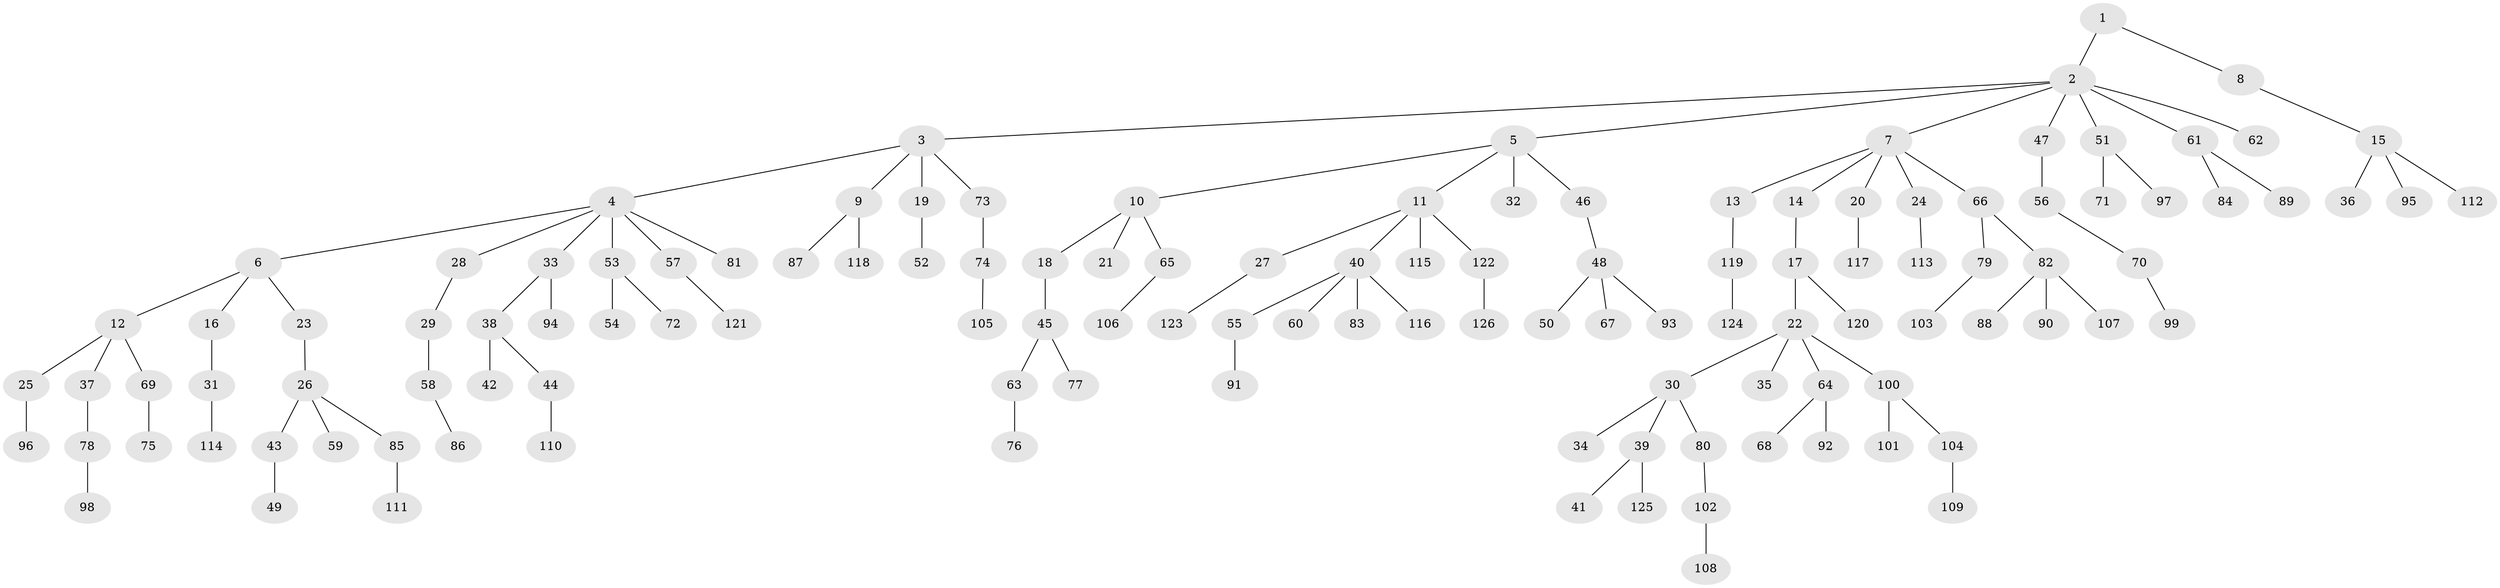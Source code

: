 // Generated by graph-tools (version 1.1) at 2025/15/03/09/25 04:15:20]
// undirected, 126 vertices, 125 edges
graph export_dot {
graph [start="1"]
  node [color=gray90,style=filled];
  1;
  2;
  3;
  4;
  5;
  6;
  7;
  8;
  9;
  10;
  11;
  12;
  13;
  14;
  15;
  16;
  17;
  18;
  19;
  20;
  21;
  22;
  23;
  24;
  25;
  26;
  27;
  28;
  29;
  30;
  31;
  32;
  33;
  34;
  35;
  36;
  37;
  38;
  39;
  40;
  41;
  42;
  43;
  44;
  45;
  46;
  47;
  48;
  49;
  50;
  51;
  52;
  53;
  54;
  55;
  56;
  57;
  58;
  59;
  60;
  61;
  62;
  63;
  64;
  65;
  66;
  67;
  68;
  69;
  70;
  71;
  72;
  73;
  74;
  75;
  76;
  77;
  78;
  79;
  80;
  81;
  82;
  83;
  84;
  85;
  86;
  87;
  88;
  89;
  90;
  91;
  92;
  93;
  94;
  95;
  96;
  97;
  98;
  99;
  100;
  101;
  102;
  103;
  104;
  105;
  106;
  107;
  108;
  109;
  110;
  111;
  112;
  113;
  114;
  115;
  116;
  117;
  118;
  119;
  120;
  121;
  122;
  123;
  124;
  125;
  126;
  1 -- 2;
  1 -- 8;
  2 -- 3;
  2 -- 5;
  2 -- 7;
  2 -- 47;
  2 -- 51;
  2 -- 61;
  2 -- 62;
  3 -- 4;
  3 -- 9;
  3 -- 19;
  3 -- 73;
  4 -- 6;
  4 -- 28;
  4 -- 33;
  4 -- 53;
  4 -- 57;
  4 -- 81;
  5 -- 10;
  5 -- 11;
  5 -- 32;
  5 -- 46;
  6 -- 12;
  6 -- 16;
  6 -- 23;
  7 -- 13;
  7 -- 14;
  7 -- 20;
  7 -- 24;
  7 -- 66;
  8 -- 15;
  9 -- 87;
  9 -- 118;
  10 -- 18;
  10 -- 21;
  10 -- 65;
  11 -- 27;
  11 -- 40;
  11 -- 115;
  11 -- 122;
  12 -- 25;
  12 -- 37;
  12 -- 69;
  13 -- 119;
  14 -- 17;
  15 -- 36;
  15 -- 95;
  15 -- 112;
  16 -- 31;
  17 -- 22;
  17 -- 120;
  18 -- 45;
  19 -- 52;
  20 -- 117;
  22 -- 30;
  22 -- 35;
  22 -- 64;
  22 -- 100;
  23 -- 26;
  24 -- 113;
  25 -- 96;
  26 -- 43;
  26 -- 59;
  26 -- 85;
  27 -- 123;
  28 -- 29;
  29 -- 58;
  30 -- 34;
  30 -- 39;
  30 -- 80;
  31 -- 114;
  33 -- 38;
  33 -- 94;
  37 -- 78;
  38 -- 42;
  38 -- 44;
  39 -- 41;
  39 -- 125;
  40 -- 55;
  40 -- 60;
  40 -- 83;
  40 -- 116;
  43 -- 49;
  44 -- 110;
  45 -- 63;
  45 -- 77;
  46 -- 48;
  47 -- 56;
  48 -- 50;
  48 -- 67;
  48 -- 93;
  51 -- 71;
  51 -- 97;
  53 -- 54;
  53 -- 72;
  55 -- 91;
  56 -- 70;
  57 -- 121;
  58 -- 86;
  61 -- 84;
  61 -- 89;
  63 -- 76;
  64 -- 68;
  64 -- 92;
  65 -- 106;
  66 -- 79;
  66 -- 82;
  69 -- 75;
  70 -- 99;
  73 -- 74;
  74 -- 105;
  78 -- 98;
  79 -- 103;
  80 -- 102;
  82 -- 88;
  82 -- 90;
  82 -- 107;
  85 -- 111;
  100 -- 101;
  100 -- 104;
  102 -- 108;
  104 -- 109;
  119 -- 124;
  122 -- 126;
}
